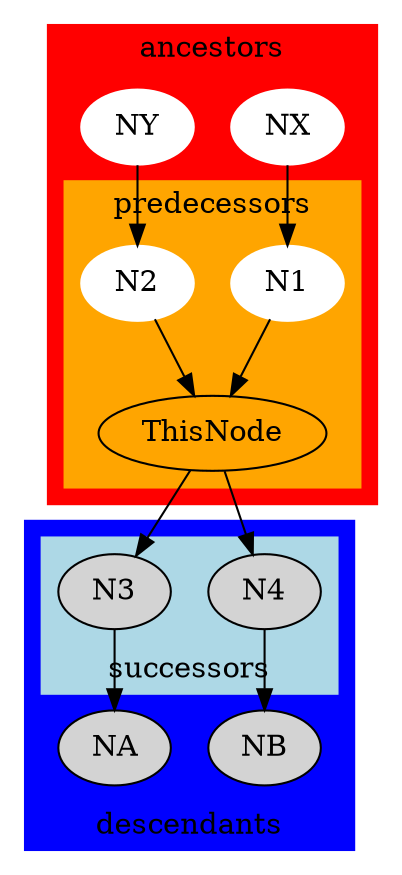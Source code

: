 digraph G {
	
	ThisNode
	
	subgraph cluster_0 {
		style=filled;
		color=red;
		node [style=filled,color=white];		
		NX -> N1
		NY -> N2
		label = "ancestors";
		subgraph cluster_2 {
			style=filled;
			color=orange;
			node [style=filled,color=white];
			N1 -> ThisNode
			N2 -> ThisNode		
			label = "predecessors";
		}
	}

	subgraph cluster_1 {
		node [style=filled];			
		N3 -> NA
		N4 -> NB
		label = "descendants";
		labelloc = "b"
		style=filled;
		color=blue;
		subgraph cluster_3 {
			node [style=filled];
			ThisNode -> N3
			ThisNode -> N4			
			label = "successors";
			style=filled;
			color=lightblue;
		}
	}
	
	
}